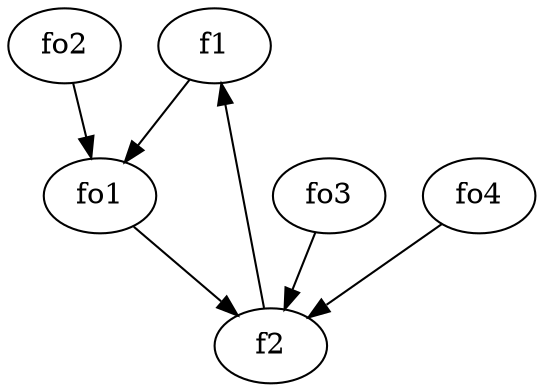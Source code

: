 strict digraph  {
f1;
f2;
fo1;
fo2;
fo3;
fo4;
f1 -> fo1  [weight=2];
f2 -> f1  [weight=2];
fo1 -> f2  [weight=2];
fo2 -> fo1  [weight=2];
fo3 -> f2  [weight=2];
fo4 -> f2  [weight=2];
}
